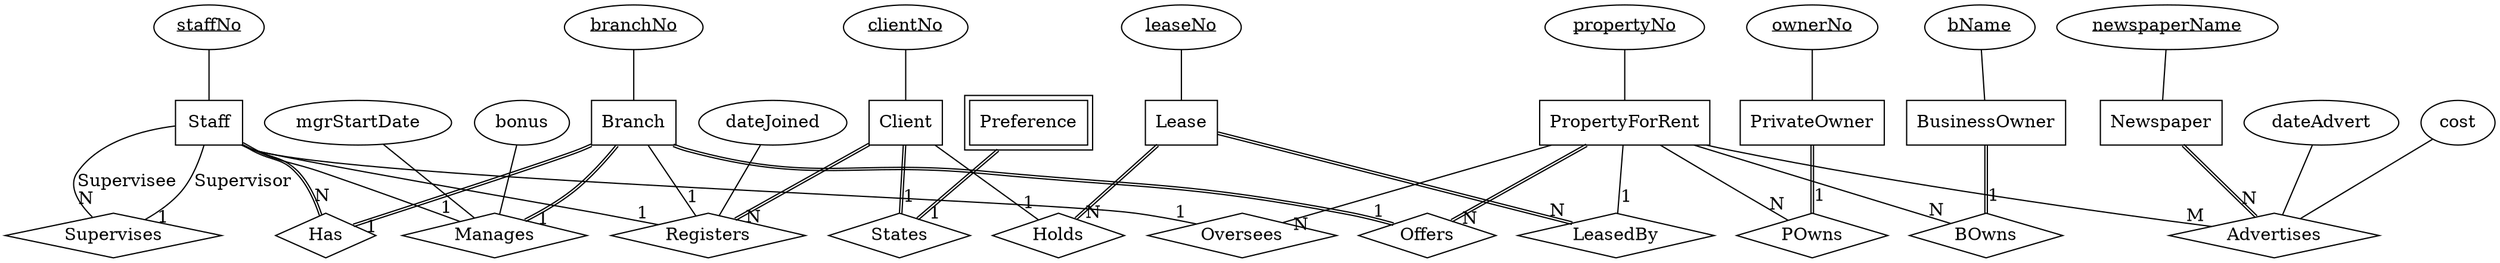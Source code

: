graph "graph" {
	graph [K=0.4 repulsiveforce=4 smoothing=spring]
	node [shape=box]
	1 [label=Staff]
	2 [label=Branch]
	3 [label=Client]
	4 [label=Lease]
	5 [label=Preference peripheries=2]
	6 [label=PropertyForRent]
	7 [label=PrivateOwner]
	8 [label=BusinessOwner]
	9 [label=Newspaper]
	node [shape=diamond]
	10 [label=Supervises]
	1 -- 10 [label=Supervisor headlabel=1 labeldistance=1.5]
	1 -- 10 [label=Supervisee headlabel=N labeldistance=1.5]
	11 [label=Manages]
	1 -- 11 [headlabel=1 labeldistance=1.5]
	2 -- 11 [color="black:black" headlabel=1 labeldistance=1.5]
	12 [label=Has]
	2 -- 12 [color="black:black" headlabel=1 labeldistance=1.5]
	1 -- 12 [color="black:black" headlabel=N labeldistance=1.5]
	13 [label=Registers]
	1 -- 13 [headlabel=1 labeldistance=1.5]
	2 -- 13 [headlabel=1 labeldistance=1.5]
	3 -- 13 [color="black:black" headlabel=N labeldistance=1.5]
	14 [label=States]
	3 -- 14 [color="black:black" headlabel=1 labeldistance=1.5]
	5 -- 14 [color="black:black" headlabel=1 labeldistance=1.5]
	15 [label=Holds]
	3 -- 15 [headlabel=1 labeldistance=1.5]
	4 -- 15 [color="black:black" headlabel=N labeldistance=1.5]
	16 [label=LeasedBy]
	4 -- 16 [color="black:black" headlabel=N labeldistance=1.5]
	6 -- 16 [headlabel=1 labeldistance=1.5]
	17 [label=Oversees]
	1 -- 17 [headlabel=1 labeldistance=1.5]
	6 -- 17 [headlabel=N labeldistance=1.5]
	18 [label=Offers]
	2 -- 18 [color="black:black" headlabel=1 labeldistance=1.5]
	6 -- 18 [color="black:black" headlabel=N labeldistance=1.5]
	19 [label=POwns]
	7 -- 19 [color="black:black" headlabel=1 labeldistance=1.5]
	6 -- 19 [headlabel=N labeldistance=1.5]
	20 [label=BOwns]
	8 -- 20 [color="black:black" headlabel=1 labeldistance=1.5]
	6 -- 20 [headlabel=N labeldistance=1.5]
	21 [label=Advertises]
	9 -- 21 [color="black:black" headlabel=N labeldistance=1.5]
	6 -- 21 [headlabel=M labeldistance=1.5]
	node [shape=oval]
	22 [label=<<U>staffNo</U>>]
	22 -- 1
	23 [label=<<U>branchNo</U>>]
	23 -- 2
	24 [label=<<U>clientNo</U>>]
	24 -- 3
	25 [label=<<U>leaseNo</U>>]
	25 -- 4
	26 [label=<<U>propertyNo</U>>]
	26 -- 6
	27 [label=<<U>ownerNo</U>>]
	27 -- 7
	28 [label=<<U>bName</U>>]
	28 -- 8
	29 [label=<<U>newspaperName</U>>]
	29 -- 9
	30 [label=mgrStartDate]
	30 -- 11
	31 [label=bonus]
	31 -- 11
	32 [label=dateJoined]
	32 -- 13
	33 [label=dateAdvert]
	33 -- 21
	34 [label=cost]
	34 -- 21
}
